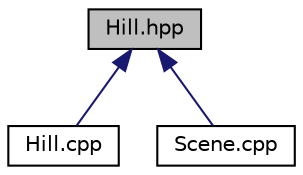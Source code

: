 digraph "Hill.hpp"
{
 // LATEX_PDF_SIZE
  edge [fontname="Helvetica",fontsize="10",labelfontname="Helvetica",labelfontsize="10"];
  node [fontname="Helvetica",fontsize="10",shape=record];
  Node1 [label="Hill.hpp",height=0.2,width=0.4,color="black", fillcolor="grey75", style="filled", fontcolor="black",tooltip="Definicja klasy wzgórza."];
  Node1 -> Node2 [dir="back",color="midnightblue",fontsize="10",style="solid",fontname="Helvetica"];
  Node2 [label="Hill.cpp",height=0.2,width=0.4,color="black", fillcolor="white", style="filled",URL="$_hill_8cpp.html",tooltip=" "];
  Node1 -> Node3 [dir="back",color="midnightblue",fontsize="10",style="solid",fontname="Helvetica"];
  Node3 [label="Scene.cpp",height=0.2,width=0.4,color="black", fillcolor="white", style="filled",URL="$_scene_8cpp.html",tooltip=" "];
}
